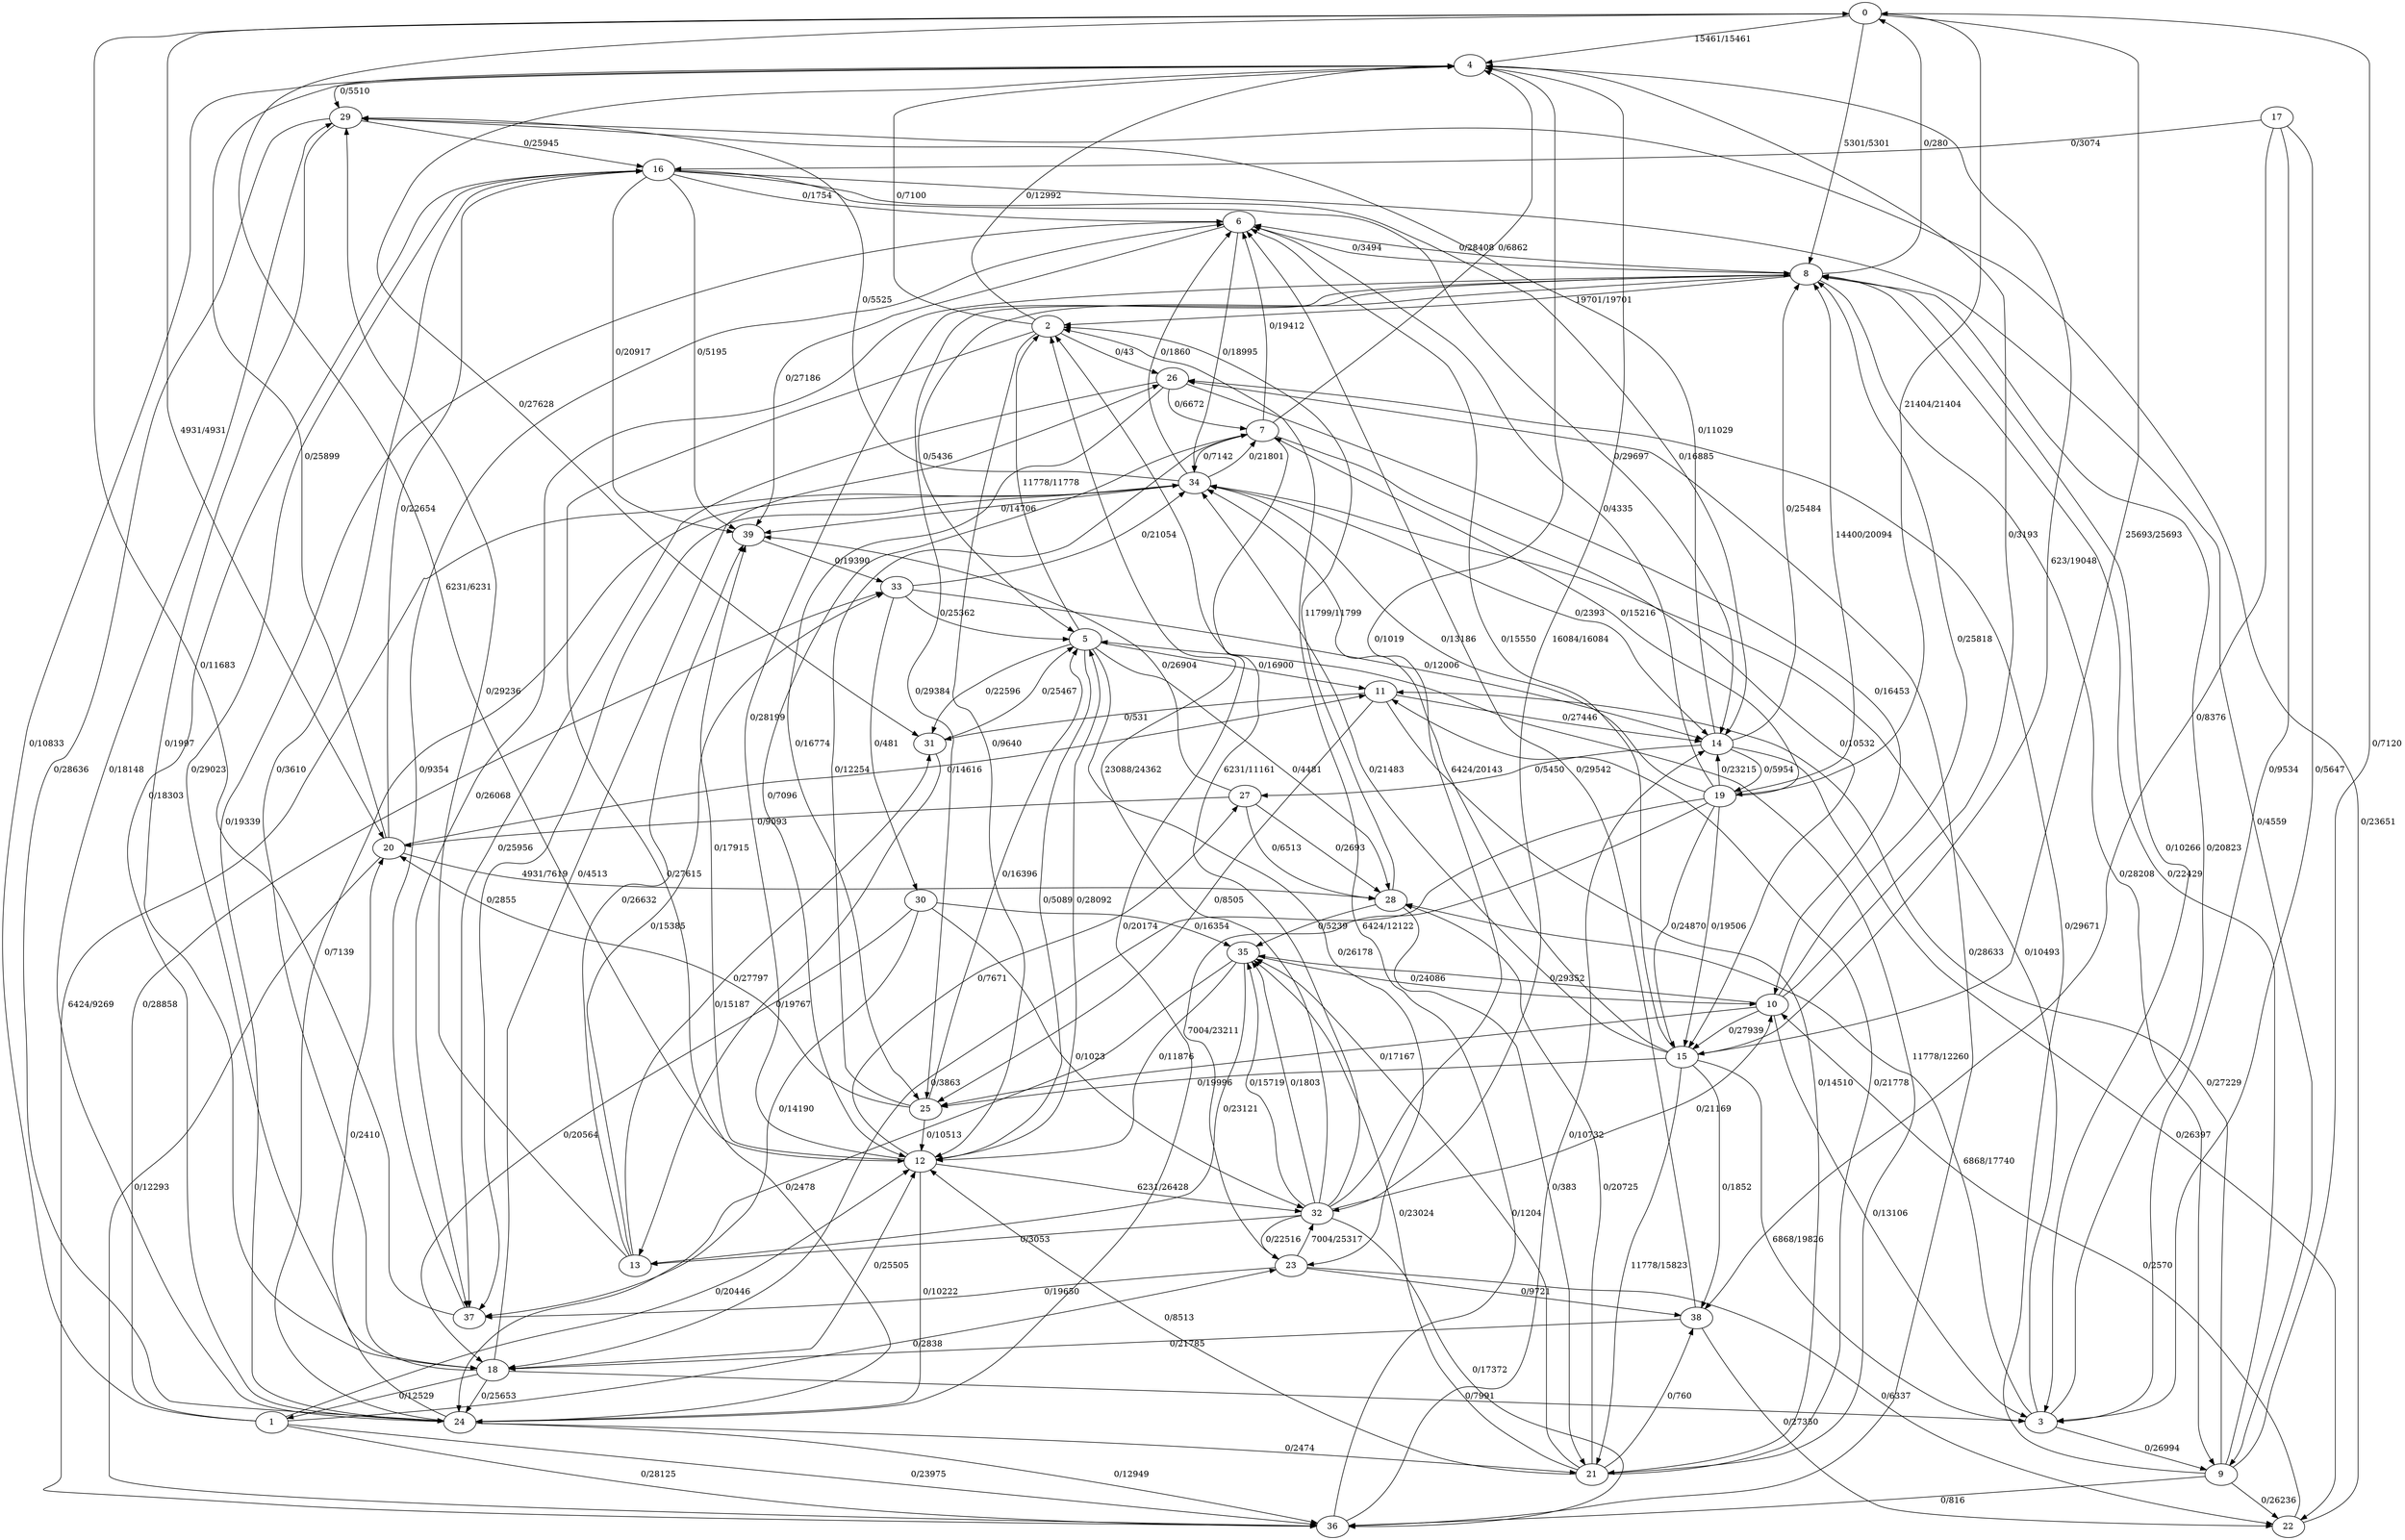 digraph G
{
0
1
2
3
4
5
6
7
8
9
10
11
12
13
14
15
16
17
18
19
20
21
22
23
24
25
26
27
28
29
30
31
32
33
34
35
36
37
38
39
10 -> 35 [label=" 0/29352"]
20 -> 28 [label=" 4931/7619"]
21 -> 38 [label=" 0/760"]
34 -> 7 [label=" 0/21801"]
18 -> 3 [label=" 0/7991"]
3 -> 34 [label=" 0/10493"]
8 -> 6 [label=" 0/28408"]
33 -> 30 [label=" 0/481"]
13 -> 29 [label=" 0/29236"]
0 -> 19 [label=" 21404/21404"]
26 -> 10 [label=" 0/16453"]
13 -> 33 [label=" 0/15385"]
7 -> 12 [label=" 0/7096"]
15 -> 25 [label=" 0/19996"]
19 -> 34 [label=" 0/13186"]
21 -> 35 [label=" 0/23024"]
35 -> 12 [label=" 0/11876"]
1 -> 36 [label=" 0/28125"]
17 -> 16 [label=" 0/3074"]
38 -> 6 [label=" 0/29542"]
11 -> 21 [label=" 0/14510"]
12 -> 8 [label=" 0/28199"]
7 -> 4 [label=" 0/6862"]
30 -> 35 [label=" 0/16354"]
4 -> 32 [label=" 16084/16084"]
11 -> 14 [label=" 0/27446"]
23 -> 32 [label=" 7004/25317"]
8 -> 5 [label=" 0/5436"]
12 -> 24 [label=" 0/10222"]
24 -> 36 [label=" 0/12949"]
16 -> 9 [label=" 0/4559"]
10 -> 4 [label=" 0/3193"]
7 -> 6 [label=" 0/19412"]
19 -> 14 [label=" 0/23215"]
21 -> 5 [label=" 11778/12260"]
34 -> 37 [label=" 0/2855"]
16 -> 6 [label=" 0/1754"]
7 -> 15 [label=" 0/10532"]
5 -> 2 [label=" 11778/11778"]
12 -> 39 [label=" 0/17915"]
23 -> 22 [label=" 0/6337"]
31 -> 13 [label=" 0/19767"]
15 -> 34 [label=" 0/21483"]
17 -> 3 [label=" 0/5647"]
10 -> 3 [label=" 0/13106"]
2 -> 26 [label=" 0/43"]
30 -> 18 [label=" 0/20564"]
9 -> 8 [label=" 0/22429"]
14 -> 8 [label=" 0/25484"]
32 -> 4 [label=" 0/1019"]
28 -> 35 [label=" 0/5239"]
1 -> 36 [label=" 0/23975"]
22 -> 29 [label=" 0/23651"]
29 -> 18 [label=" 0/1997"]
15 -> 38 [label=" 0/1852"]
34 -> 36 [label=" 6424/9269"]
36 -> 2 [label=" 6424/12122"]
15 -> 21 [label=" 11778/15823"]
36 -> 14 [label=" 0/10732"]
18 -> 16 [label=" 0/3610"]
32 -> 23 [label=" 0/22516"]
27 -> 28 [label=" 0/6513"]
0 -> 8 [label=" 5301/5301"]
25 -> 20 [label=" 0/27797"]
8 -> 0 [label=" 0/280"]
24 -> 34 [label=" 0/7139"]
27 -> 20 [label=" 0/9093"]
21 -> 35 [label=" 0/1204"]
25 -> 12 [label=" 0/10513"]
25 -> 5 [label=" 0/16396"]
17 -> 3 [label=" 0/9534"]
26 -> 37 [label=" 0/25956"]
12 -> 27 [label=" 0/7671"]
33 -> 34 [label=" 0/21054"]
5 -> 11 [label=" 0/16900"]
19 -> 7 [label=" 0/15216"]
20 -> 11 [label=" 0/14616"]
4 -> 31 [label=" 0/27628"]
32 -> 10 [label=" 0/21169"]
28 -> 2 [label=" 11799/11799"]
34 -> 14 [label=" 0/2393"]
25 -> 7 [label=" 0/12254"]
24 -> 21 [label=" 0/2474"]
5 -> 12 [label=" 0/5089"]
39 -> 33 [label=" 0/19390"]
24 -> 16 [label=" 0/18303"]
19 -> 6 [label=" 0/4335"]
33 -> 5 [label=" 0/25362"]
2 -> 12 [label=" 0/9640"]
15 -> 34 [label=" 6424/20143"]
6 -> 24 [label=" 0/19339"]
34 -> 39 [label=" 0/14706"]
24 -> 20 [label=" 0/2410"]
6 -> 34 [label=" 0/18995"]
16 -> 14 [label=" 0/29697"]
12 -> 5 [label=" 0/28092"]
10 -> 8 [label=" 0/25818"]
3 -> 9 [label=" 0/26994"]
9 -> 0 [label=" 0/7120"]
9 -> 22 [label=" 0/26236"]
3 -> 8 [label=" 0/20823"]
16 -> 39 [label=" 0/20917"]
20 -> 4 [label=" 0/25899"]
6 -> 39 [label=" 0/27186"]
21 -> 12 [label=" 0/8513"]
20 -> 16 [label=" 0/22654"]
34 -> 29 [label=" 0/5525"]
15 -> 4 [label=" 623/19048"]
32 -> 2 [label=" 6231/11161"]
29 -> 24 [label=" 0/28636"]
10 -> 15 [label=" 0/27939"]
8 -> 2 [label=" 19701/19701"]
37 -> 0 [label=" 0/11683"]
11 -> 31 [label=" 0/531"]
2 -> 4 [label=" 0/7100"]
38 -> 22 [label=" 0/27350"]
24 -> 29 [label=" 0/18148"]
19 -> 15 [label=" 0/24870"]
27 -> 28 [label=" 0/2693"]
2 -> 24 [label=" 0/27615"]
13 -> 31 [label=" 0/15187"]
23 -> 38 [label=" 0/9721"]
10 -> 25 [label=" 0/17167"]
16 -> 14 [label=" 0/16885"]
37 -> 6 [label=" 0/9354"]
0 -> 15 [label=" 25693/25693"]
19 -> 18 [label=" 0/3863"]
35 -> 13 [label=" 0/23121"]
0 -> 4 [label=" 15461/15461"]
14 -> 22 [label=" 0/26397"]
16 -> 18 [label=" 0/29023"]
0 -> 20 [label=" 4931/4931"]
8 -> 25 [label=" 0/29384"]
9 -> 26 [label=" 0/29671"]
6 -> 8 [label=" 0/3494"]
32 -> 35 [label=" 0/15719"]
15 -> 3 [label=" 6868/19826"]
29 -> 16 [label=" 0/25945"]
26 -> 25 [label=" 0/16774"]
5 -> 23 [label=" 0/26178"]
32 -> 35 [label=" 0/1803"]
27 -> 39 [label=" 0/26904"]
23 -> 37 [label=" 0/19650"]
5 -> 31 [label=" 0/22596"]
35 -> 10 [label=" 0/24086"]
5 -> 28 [label=" 0/4481"]
26 -> 7 [label=" 0/6672"]
19 -> 8 [label=" 14400/20094"]
1 -> 4 [label=" 0/10833"]
35 -> 24 [label=" 0/2478"]
2 -> 4 [label=" 0/12992"]
30 -> 37 [label=" 0/14190"]
8 -> 37 [label=" 0/26068"]
9 -> 11 [label=" 0/27229"]
34 -> 6 [label=" 0/1860"]
20 -> 36 [label=" 0/12293"]
19 -> 15 [label=" 0/19506"]
32 -> 36 [label=" 0/17372"]
18 -> 12 [label=" 0/25505"]
19 -> 23 [label=" 7004/23211"]
21 -> 28 [label=" 0/20725"]
30 -> 32 [label=" 0/1023"]
8 -> 9 [label=" 0/28208"]
17 -> 38 [label=" 0/8376"]
4 -> 29 [label=" 0/5510"]
12 -> 32 [label=" 6231/26428"]
1 -> 33 [label=" 0/28858"]
7 -> 24 [label=" 0/20174"]
18 -> 24 [label=" 0/25653"]
13 -> 39 [label=" 0/26632"]
14 -> 29 [label=" 0/11029"]
3 -> 28 [label=" 6868/17740"]
8 -> 3 [label=" 0/10266"]
1 -> 12 [label=" 0/20446"]
18 -> 1 [label=" 0/12529"]
14 -> 27 [label=" 0/5450"]
15 -> 6 [label=" 0/15550"]
38 -> 18 [label=" 0/21785"]
32 -> 13 [label=" 0/3053"]
0 -> 12 [label=" 6231/6231"]
7 -> 34 [label=" 0/7142"]
9 -> 36 [label=" 0/816"]
1 -> 23 [label=" 0/2838"]
28 -> 21 [label=" 0/383"]
21 -> 11 [label=" 0/21778"]
22 -> 10 [label=" 0/2570"]
36 -> 26 [label=" 0/28633"]
33 -> 14 [label=" 0/12006"]
11 -> 25 [label=" 0/8505"]
14 -> 19 [label=" 0/5954"]
31 -> 5 [label=" 0/25467"]
16 -> 39 [label=" 0/5195"]
18 -> 26 [label=" 0/4513"]
32 -> 2 [label=" 23088/24362"]
}
